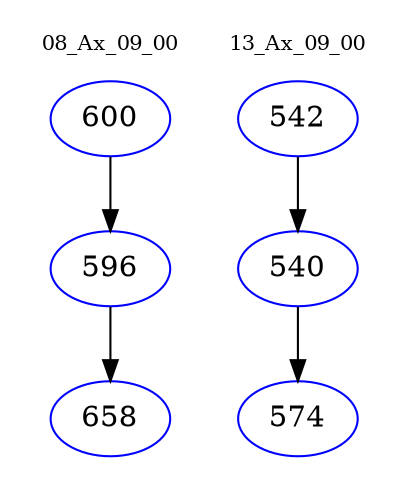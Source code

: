 digraph{
subgraph cluster_0 {
color = white
label = "08_Ax_09_00";
fontsize=10;
T0_600 [label="600", color="blue"]
T0_600 -> T0_596 [color="black"]
T0_596 [label="596", color="blue"]
T0_596 -> T0_658 [color="black"]
T0_658 [label="658", color="blue"]
}
subgraph cluster_1 {
color = white
label = "13_Ax_09_00";
fontsize=10;
T1_542 [label="542", color="blue"]
T1_542 -> T1_540 [color="black"]
T1_540 [label="540", color="blue"]
T1_540 -> T1_574 [color="black"]
T1_574 [label="574", color="blue"]
}
}
